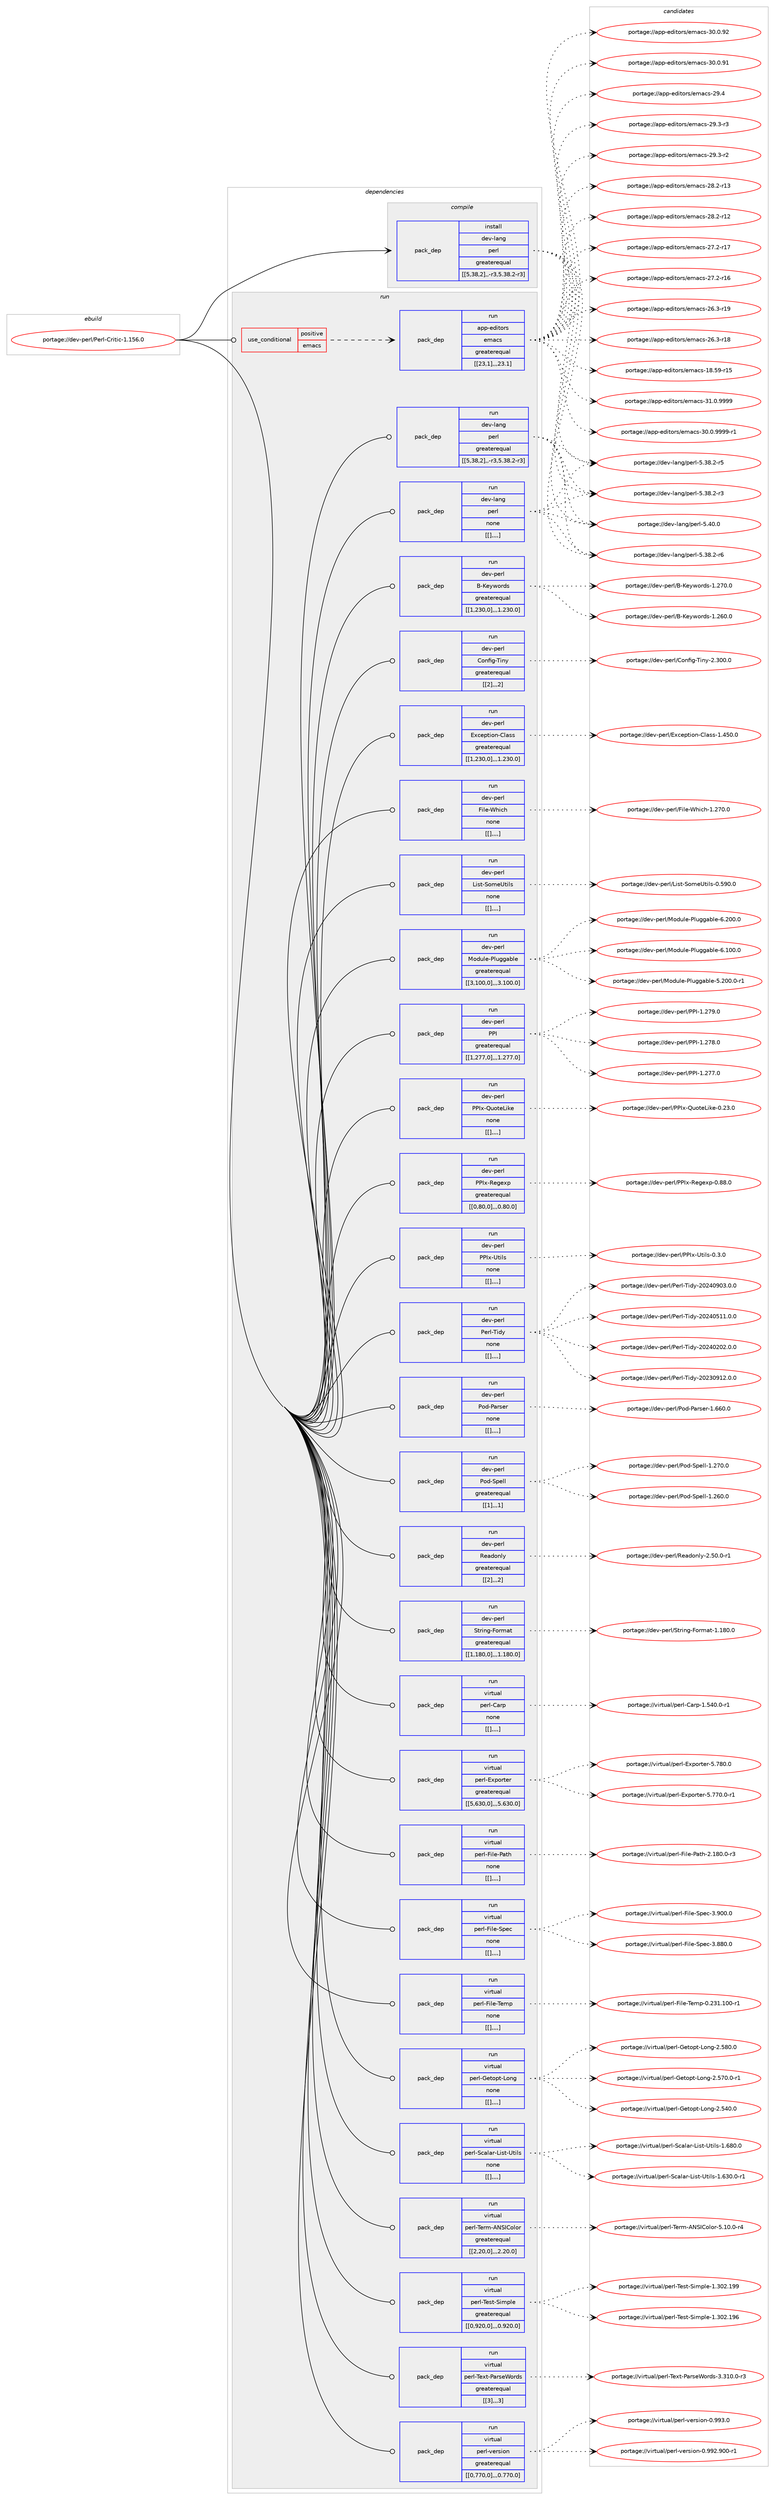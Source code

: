 digraph prolog {

# *************
# Graph options
# *************

newrank=true;
concentrate=true;
compound=true;
graph [rankdir=LR,fontname=Helvetica,fontsize=10,ranksep=1.5];#, ranksep=2.5, nodesep=0.2];
edge  [arrowhead=vee];
node  [fontname=Helvetica,fontsize=10];

# **********
# The ebuild
# **********

subgraph cluster_leftcol {
color=gray;
label=<<i>ebuild</i>>;
id [label="portage://dev-perl/Perl-Critic-1.156.0", color=red, width=4, href="../dev-perl/Perl-Critic-1.156.0.svg"];
}

# ****************
# The dependencies
# ****************

subgraph cluster_midcol {
color=gray;
label=<<i>dependencies</i>>;
subgraph cluster_compile {
fillcolor="#eeeeee";
style=filled;
label=<<i>compile</i>>;
subgraph pack106693 {
dependency139878 [label=<<TABLE BORDER="0" CELLBORDER="1" CELLSPACING="0" CELLPADDING="4" WIDTH="220"><TR><TD ROWSPAN="6" CELLPADDING="30">pack_dep</TD></TR><TR><TD WIDTH="110">install</TD></TR><TR><TD>dev-lang</TD></TR><TR><TD>perl</TD></TR><TR><TD>greaterequal</TD></TR><TR><TD>[[5,38,2],,-r3,5.38.2-r3]</TD></TR></TABLE>>, shape=none, color=blue];
}
id:e -> dependency139878:w [weight=20,style="solid",arrowhead="vee"];
}
subgraph cluster_compileandrun {
fillcolor="#eeeeee";
style=filled;
label=<<i>compile and run</i>>;
}
subgraph cluster_run {
fillcolor="#eeeeee";
style=filled;
label=<<i>run</i>>;
subgraph cond31904 {
dependency139905 [label=<<TABLE BORDER="0" CELLBORDER="1" CELLSPACING="0" CELLPADDING="4"><TR><TD ROWSPAN="3" CELLPADDING="10">use_conditional</TD></TR><TR><TD>positive</TD></TR><TR><TD>emacs</TD></TR></TABLE>>, shape=none, color=red];
subgraph pack106719 {
dependency139925 [label=<<TABLE BORDER="0" CELLBORDER="1" CELLSPACING="0" CELLPADDING="4" WIDTH="220"><TR><TD ROWSPAN="6" CELLPADDING="30">pack_dep</TD></TR><TR><TD WIDTH="110">run</TD></TR><TR><TD>app-editors</TD></TR><TR><TD>emacs</TD></TR><TR><TD>greaterequal</TD></TR><TR><TD>[[23,1],,,23.1]</TD></TR></TABLE>>, shape=none, color=blue];
}
dependency139905:e -> dependency139925:w [weight=20,style="dashed",arrowhead="vee"];
}
id:e -> dependency139905:w [weight=20,style="solid",arrowhead="odot"];
subgraph pack106760 {
dependency139969 [label=<<TABLE BORDER="0" CELLBORDER="1" CELLSPACING="0" CELLPADDING="4" WIDTH="220"><TR><TD ROWSPAN="6" CELLPADDING="30">pack_dep</TD></TR><TR><TD WIDTH="110">run</TD></TR><TR><TD>dev-lang</TD></TR><TR><TD>perl</TD></TR><TR><TD>greaterequal</TD></TR><TR><TD>[[5,38,2],,-r3,5.38.2-r3]</TD></TR></TABLE>>, shape=none, color=blue];
}
id:e -> dependency139969:w [weight=20,style="solid",arrowhead="odot"];
subgraph pack106833 {
dependency140120 [label=<<TABLE BORDER="0" CELLBORDER="1" CELLSPACING="0" CELLPADDING="4" WIDTH="220"><TR><TD ROWSPAN="6" CELLPADDING="30">pack_dep</TD></TR><TR><TD WIDTH="110">run</TD></TR><TR><TD>dev-lang</TD></TR><TR><TD>perl</TD></TR><TR><TD>none</TD></TR><TR><TD>[[],,,,]</TD></TR></TABLE>>, shape=none, color=blue];
}
id:e -> dependency140120:w [weight=20,style="solid",arrowhead="odot"];
subgraph pack106929 {
dependency140130 [label=<<TABLE BORDER="0" CELLBORDER="1" CELLSPACING="0" CELLPADDING="4" WIDTH="220"><TR><TD ROWSPAN="6" CELLPADDING="30">pack_dep</TD></TR><TR><TD WIDTH="110">run</TD></TR><TR><TD>dev-perl</TD></TR><TR><TD>B-Keywords</TD></TR><TR><TD>greaterequal</TD></TR><TR><TD>[[1,230,0],,,1.230.0]</TD></TR></TABLE>>, shape=none, color=blue];
}
id:e -> dependency140130:w [weight=20,style="solid",arrowhead="odot"];
subgraph pack106945 {
dependency140145 [label=<<TABLE BORDER="0" CELLBORDER="1" CELLSPACING="0" CELLPADDING="4" WIDTH="220"><TR><TD ROWSPAN="6" CELLPADDING="30">pack_dep</TD></TR><TR><TD WIDTH="110">run</TD></TR><TR><TD>dev-perl</TD></TR><TR><TD>Config-Tiny</TD></TR><TR><TD>greaterequal</TD></TR><TR><TD>[[2],,,2]</TD></TR></TABLE>>, shape=none, color=blue];
}
id:e -> dependency140145:w [weight=20,style="solid",arrowhead="odot"];
subgraph pack106986 {
dependency140205 [label=<<TABLE BORDER="0" CELLBORDER="1" CELLSPACING="0" CELLPADDING="4" WIDTH="220"><TR><TD ROWSPAN="6" CELLPADDING="30">pack_dep</TD></TR><TR><TD WIDTH="110">run</TD></TR><TR><TD>dev-perl</TD></TR><TR><TD>Exception-Class</TD></TR><TR><TD>greaterequal</TD></TR><TR><TD>[[1,230,0],,,1.230.0]</TD></TR></TABLE>>, shape=none, color=blue];
}
id:e -> dependency140205:w [weight=20,style="solid",arrowhead="odot"];
subgraph pack107005 {
dependency140207 [label=<<TABLE BORDER="0" CELLBORDER="1" CELLSPACING="0" CELLPADDING="4" WIDTH="220"><TR><TD ROWSPAN="6" CELLPADDING="30">pack_dep</TD></TR><TR><TD WIDTH="110">run</TD></TR><TR><TD>dev-perl</TD></TR><TR><TD>File-Which</TD></TR><TR><TD>none</TD></TR><TR><TD>[[],,,,]</TD></TR></TABLE>>, shape=none, color=blue];
}
id:e -> dependency140207:w [weight=20,style="solid",arrowhead="odot"];
subgraph pack107008 {
dependency140210 [label=<<TABLE BORDER="0" CELLBORDER="1" CELLSPACING="0" CELLPADDING="4" WIDTH="220"><TR><TD ROWSPAN="6" CELLPADDING="30">pack_dep</TD></TR><TR><TD WIDTH="110">run</TD></TR><TR><TD>dev-perl</TD></TR><TR><TD>List-SomeUtils</TD></TR><TR><TD>none</TD></TR><TR><TD>[[],,,,]</TD></TR></TABLE>>, shape=none, color=blue];
}
id:e -> dependency140210:w [weight=20,style="solid",arrowhead="odot"];
subgraph pack107021 {
dependency140227 [label=<<TABLE BORDER="0" CELLBORDER="1" CELLSPACING="0" CELLPADDING="4" WIDTH="220"><TR><TD ROWSPAN="6" CELLPADDING="30">pack_dep</TD></TR><TR><TD WIDTH="110">run</TD></TR><TR><TD>dev-perl</TD></TR><TR><TD>Module-Pluggable</TD></TR><TR><TD>greaterequal</TD></TR><TR><TD>[[3,100,0],,,3.100.0]</TD></TR></TABLE>>, shape=none, color=blue];
}
id:e -> dependency140227:w [weight=20,style="solid",arrowhead="odot"];
subgraph pack107023 {
dependency140274 [label=<<TABLE BORDER="0" CELLBORDER="1" CELLSPACING="0" CELLPADDING="4" WIDTH="220"><TR><TD ROWSPAN="6" CELLPADDING="30">pack_dep</TD></TR><TR><TD WIDTH="110">run</TD></TR><TR><TD>dev-perl</TD></TR><TR><TD>PPI</TD></TR><TR><TD>greaterequal</TD></TR><TR><TD>[[1,277,0],,,1.277.0]</TD></TR></TABLE>>, shape=none, color=blue];
}
id:e -> dependency140274:w [weight=20,style="solid",arrowhead="odot"];
subgraph pack107076 {
dependency140278 [label=<<TABLE BORDER="0" CELLBORDER="1" CELLSPACING="0" CELLPADDING="4" WIDTH="220"><TR><TD ROWSPAN="6" CELLPADDING="30">pack_dep</TD></TR><TR><TD WIDTH="110">run</TD></TR><TR><TD>dev-perl</TD></TR><TR><TD>PPIx-QuoteLike</TD></TR><TR><TD>none</TD></TR><TR><TD>[[],,,,]</TD></TR></TABLE>>, shape=none, color=blue];
}
id:e -> dependency140278:w [weight=20,style="solid",arrowhead="odot"];
subgraph pack107125 {
dependency140364 [label=<<TABLE BORDER="0" CELLBORDER="1" CELLSPACING="0" CELLPADDING="4" WIDTH="220"><TR><TD ROWSPAN="6" CELLPADDING="30">pack_dep</TD></TR><TR><TD WIDTH="110">run</TD></TR><TR><TD>dev-perl</TD></TR><TR><TD>PPIx-Regexp</TD></TR><TR><TD>greaterequal</TD></TR><TR><TD>[[0,80,0],,,0.80.0]</TD></TR></TABLE>>, shape=none, color=blue];
}
id:e -> dependency140364:w [weight=20,style="solid",arrowhead="odot"];
subgraph pack107161 {
dependency140383 [label=<<TABLE BORDER="0" CELLBORDER="1" CELLSPACING="0" CELLPADDING="4" WIDTH="220"><TR><TD ROWSPAN="6" CELLPADDING="30">pack_dep</TD></TR><TR><TD WIDTH="110">run</TD></TR><TR><TD>dev-perl</TD></TR><TR><TD>PPIx-Utils</TD></TR><TR><TD>none</TD></TR><TR><TD>[[],,,,]</TD></TR></TABLE>>, shape=none, color=blue];
}
id:e -> dependency140383:w [weight=20,style="solid",arrowhead="odot"];
subgraph pack107180 {
dependency140443 [label=<<TABLE BORDER="0" CELLBORDER="1" CELLSPACING="0" CELLPADDING="4" WIDTH="220"><TR><TD ROWSPAN="6" CELLPADDING="30">pack_dep</TD></TR><TR><TD WIDTH="110">run</TD></TR><TR><TD>dev-perl</TD></TR><TR><TD>Perl-Tidy</TD></TR><TR><TD>none</TD></TR><TR><TD>[[],,,,]</TD></TR></TABLE>>, shape=none, color=blue];
}
id:e -> dependency140443:w [weight=20,style="solid",arrowhead="odot"];
subgraph pack107237 {
dependency140467 [label=<<TABLE BORDER="0" CELLBORDER="1" CELLSPACING="0" CELLPADDING="4" WIDTH="220"><TR><TD ROWSPAN="6" CELLPADDING="30">pack_dep</TD></TR><TR><TD WIDTH="110">run</TD></TR><TR><TD>dev-perl</TD></TR><TR><TD>Pod-Parser</TD></TR><TR><TD>none</TD></TR><TR><TD>[[],,,,]</TD></TR></TABLE>>, shape=none, color=blue];
}
id:e -> dependency140467:w [weight=20,style="solid",arrowhead="odot"];
subgraph pack107256 {
dependency140473 [label=<<TABLE BORDER="0" CELLBORDER="1" CELLSPACING="0" CELLPADDING="4" WIDTH="220"><TR><TD ROWSPAN="6" CELLPADDING="30">pack_dep</TD></TR><TR><TD WIDTH="110">run</TD></TR><TR><TD>dev-perl</TD></TR><TR><TD>Pod-Spell</TD></TR><TR><TD>greaterequal</TD></TR><TR><TD>[[1],,,1]</TD></TR></TABLE>>, shape=none, color=blue];
}
id:e -> dependency140473:w [weight=20,style="solid",arrowhead="odot"];
subgraph pack107286 {
dependency140531 [label=<<TABLE BORDER="0" CELLBORDER="1" CELLSPACING="0" CELLPADDING="4" WIDTH="220"><TR><TD ROWSPAN="6" CELLPADDING="30">pack_dep</TD></TR><TR><TD WIDTH="110">run</TD></TR><TR><TD>dev-perl</TD></TR><TR><TD>Readonly</TD></TR><TR><TD>greaterequal</TD></TR><TR><TD>[[2],,,2]</TD></TR></TABLE>>, shape=none, color=blue];
}
id:e -> dependency140531:w [weight=20,style="solid",arrowhead="odot"];
subgraph pack107318 {
dependency140547 [label=<<TABLE BORDER="0" CELLBORDER="1" CELLSPACING="0" CELLPADDING="4" WIDTH="220"><TR><TD ROWSPAN="6" CELLPADDING="30">pack_dep</TD></TR><TR><TD WIDTH="110">run</TD></TR><TR><TD>dev-perl</TD></TR><TR><TD>String-Format</TD></TR><TR><TD>greaterequal</TD></TR><TR><TD>[[1,180,0],,,1.180.0]</TD></TR></TABLE>>, shape=none, color=blue];
}
id:e -> dependency140547:w [weight=20,style="solid",arrowhead="odot"];
subgraph pack107421 {
dependency140644 [label=<<TABLE BORDER="0" CELLBORDER="1" CELLSPACING="0" CELLPADDING="4" WIDTH="220"><TR><TD ROWSPAN="6" CELLPADDING="30">pack_dep</TD></TR><TR><TD WIDTH="110">run</TD></TR><TR><TD>virtual</TD></TR><TR><TD>perl-Carp</TD></TR><TR><TD>none</TD></TR><TR><TD>[[],,,,]</TD></TR></TABLE>>, shape=none, color=blue];
}
id:e -> dependency140644:w [weight=20,style="solid",arrowhead="odot"];
subgraph pack107457 {
dependency140678 [label=<<TABLE BORDER="0" CELLBORDER="1" CELLSPACING="0" CELLPADDING="4" WIDTH="220"><TR><TD ROWSPAN="6" CELLPADDING="30">pack_dep</TD></TR><TR><TD WIDTH="110">run</TD></TR><TR><TD>virtual</TD></TR><TR><TD>perl-Exporter</TD></TR><TR><TD>greaterequal</TD></TR><TR><TD>[[5,630,0],,,5.630.0]</TD></TR></TABLE>>, shape=none, color=blue];
}
id:e -> dependency140678:w [weight=20,style="solid",arrowhead="odot"];
subgraph pack107500 {
dependency140797 [label=<<TABLE BORDER="0" CELLBORDER="1" CELLSPACING="0" CELLPADDING="4" WIDTH="220"><TR><TD ROWSPAN="6" CELLPADDING="30">pack_dep</TD></TR><TR><TD WIDTH="110">run</TD></TR><TR><TD>virtual</TD></TR><TR><TD>perl-File-Path</TD></TR><TR><TD>none</TD></TR><TR><TD>[[],,,,]</TD></TR></TABLE>>, shape=none, color=blue];
}
id:e -> dependency140797:w [weight=20,style="solid",arrowhead="odot"];
subgraph pack107632 {
dependency140871 [label=<<TABLE BORDER="0" CELLBORDER="1" CELLSPACING="0" CELLPADDING="4" WIDTH="220"><TR><TD ROWSPAN="6" CELLPADDING="30">pack_dep</TD></TR><TR><TD WIDTH="110">run</TD></TR><TR><TD>virtual</TD></TR><TR><TD>perl-File-Spec</TD></TR><TR><TD>none</TD></TR><TR><TD>[[],,,,]</TD></TR></TABLE>>, shape=none, color=blue];
}
id:e -> dependency140871:w [weight=20,style="solid",arrowhead="odot"];
subgraph pack107743 {
dependency141002 [label=<<TABLE BORDER="0" CELLBORDER="1" CELLSPACING="0" CELLPADDING="4" WIDTH="220"><TR><TD ROWSPAN="6" CELLPADDING="30">pack_dep</TD></TR><TR><TD WIDTH="110">run</TD></TR><TR><TD>virtual</TD></TR><TR><TD>perl-File-Temp</TD></TR><TR><TD>none</TD></TR><TR><TD>[[],,,,]</TD></TR></TABLE>>, shape=none, color=blue];
}
id:e -> dependency141002:w [weight=20,style="solid",arrowhead="odot"];
subgraph pack107779 {
dependency141038 [label=<<TABLE BORDER="0" CELLBORDER="1" CELLSPACING="0" CELLPADDING="4" WIDTH="220"><TR><TD ROWSPAN="6" CELLPADDING="30">pack_dep</TD></TR><TR><TD WIDTH="110">run</TD></TR><TR><TD>virtual</TD></TR><TR><TD>perl-Getopt-Long</TD></TR><TR><TD>none</TD></TR><TR><TD>[[],,,,]</TD></TR></TABLE>>, shape=none, color=blue];
}
id:e -> dependency141038:w [weight=20,style="solid",arrowhead="odot"];
subgraph pack107866 {
dependency141096 [label=<<TABLE BORDER="0" CELLBORDER="1" CELLSPACING="0" CELLPADDING="4" WIDTH="220"><TR><TD ROWSPAN="6" CELLPADDING="30">pack_dep</TD></TR><TR><TD WIDTH="110">run</TD></TR><TR><TD>virtual</TD></TR><TR><TD>perl-Scalar-List-Utils</TD></TR><TR><TD>none</TD></TR><TR><TD>[[],,,,]</TD></TR></TABLE>>, shape=none, color=blue];
}
id:e -> dependency141096:w [weight=20,style="solid",arrowhead="odot"];
subgraph pack107874 {
dependency141103 [label=<<TABLE BORDER="0" CELLBORDER="1" CELLSPACING="0" CELLPADDING="4" WIDTH="220"><TR><TD ROWSPAN="6" CELLPADDING="30">pack_dep</TD></TR><TR><TD WIDTH="110">run</TD></TR><TR><TD>virtual</TD></TR><TR><TD>perl-Term-ANSIColor</TD></TR><TR><TD>greaterequal</TD></TR><TR><TD>[[2,20,0],,,2.20.0]</TD></TR></TABLE>>, shape=none, color=blue];
}
id:e -> dependency141103:w [weight=20,style="solid",arrowhead="odot"];
subgraph pack107876 {
dependency141107 [label=<<TABLE BORDER="0" CELLBORDER="1" CELLSPACING="0" CELLPADDING="4" WIDTH="220"><TR><TD ROWSPAN="6" CELLPADDING="30">pack_dep</TD></TR><TR><TD WIDTH="110">run</TD></TR><TR><TD>virtual</TD></TR><TR><TD>perl-Test-Simple</TD></TR><TR><TD>greaterequal</TD></TR><TR><TD>[[0,920,0],,,0.920.0]</TD></TR></TABLE>>, shape=none, color=blue];
}
id:e -> dependency141107:w [weight=20,style="solid",arrowhead="odot"];
subgraph pack107879 {
dependency141128 [label=<<TABLE BORDER="0" CELLBORDER="1" CELLSPACING="0" CELLPADDING="4" WIDTH="220"><TR><TD ROWSPAN="6" CELLPADDING="30">pack_dep</TD></TR><TR><TD WIDTH="110">run</TD></TR><TR><TD>virtual</TD></TR><TR><TD>perl-Text-ParseWords</TD></TR><TR><TD>greaterequal</TD></TR><TR><TD>[[3],,,3]</TD></TR></TABLE>>, shape=none, color=blue];
}
id:e -> dependency141128:w [weight=20,style="solid",arrowhead="odot"];
subgraph pack107910 {
dependency141154 [label=<<TABLE BORDER="0" CELLBORDER="1" CELLSPACING="0" CELLPADDING="4" WIDTH="220"><TR><TD ROWSPAN="6" CELLPADDING="30">pack_dep</TD></TR><TR><TD WIDTH="110">run</TD></TR><TR><TD>virtual</TD></TR><TR><TD>perl-version</TD></TR><TR><TD>greaterequal</TD></TR><TR><TD>[[0,770,0],,,0.770.0]</TD></TR></TABLE>>, shape=none, color=blue];
}
id:e -> dependency141154:w [weight=20,style="solid",arrowhead="odot"];
}
}

# **************
# The candidates
# **************

subgraph cluster_choices {
rank=same;
color=gray;
label=<<i>candidates</i>>;

subgraph choice107437 {
color=black;
nodesep=1;
choice10010111845108971101034711210111410845534652484648 [label="portage://dev-lang/perl-5.40.0", color=red, width=4,href="../dev-lang/perl-5.40.0.svg"];
choice100101118451089711010347112101114108455346515646504511454 [label="portage://dev-lang/perl-5.38.2-r6", color=red, width=4,href="../dev-lang/perl-5.38.2-r6.svg"];
choice100101118451089711010347112101114108455346515646504511453 [label="portage://dev-lang/perl-5.38.2-r5", color=red, width=4,href="../dev-lang/perl-5.38.2-r5.svg"];
choice100101118451089711010347112101114108455346515646504511451 [label="portage://dev-lang/perl-5.38.2-r3", color=red, width=4,href="../dev-lang/perl-5.38.2-r3.svg"];
dependency139878:e -> choice10010111845108971101034711210111410845534652484648:w [style=dotted,weight="100"];
dependency139878:e -> choice100101118451089711010347112101114108455346515646504511454:w [style=dotted,weight="100"];
dependency139878:e -> choice100101118451089711010347112101114108455346515646504511453:w [style=dotted,weight="100"];
dependency139878:e -> choice100101118451089711010347112101114108455346515646504511451:w [style=dotted,weight="100"];
}
subgraph choice107441 {
color=black;
nodesep=1;
choice971121124510110010511611111411547101109979911545514946484657575757 [label="portage://app-editors/emacs-31.0.9999", color=red, width=4,href="../app-editors/emacs-31.0.9999.svg"];
choice9711211245101100105116111114115471011099799115455148464846575757574511449 [label="portage://app-editors/emacs-30.0.9999-r1", color=red, width=4,href="../app-editors/emacs-30.0.9999-r1.svg"];
choice97112112451011001051161111141154710110997991154551484648465750 [label="portage://app-editors/emacs-30.0.92", color=red, width=4,href="../app-editors/emacs-30.0.92.svg"];
choice97112112451011001051161111141154710110997991154551484648465749 [label="portage://app-editors/emacs-30.0.91", color=red, width=4,href="../app-editors/emacs-30.0.91.svg"];
choice97112112451011001051161111141154710110997991154550574652 [label="portage://app-editors/emacs-29.4", color=red, width=4,href="../app-editors/emacs-29.4.svg"];
choice971121124510110010511611111411547101109979911545505746514511451 [label="portage://app-editors/emacs-29.3-r3", color=red, width=4,href="../app-editors/emacs-29.3-r3.svg"];
choice971121124510110010511611111411547101109979911545505746514511450 [label="portage://app-editors/emacs-29.3-r2", color=red, width=4,href="../app-editors/emacs-29.3-r2.svg"];
choice97112112451011001051161111141154710110997991154550564650451144951 [label="portage://app-editors/emacs-28.2-r13", color=red, width=4,href="../app-editors/emacs-28.2-r13.svg"];
choice97112112451011001051161111141154710110997991154550564650451144950 [label="portage://app-editors/emacs-28.2-r12", color=red, width=4,href="../app-editors/emacs-28.2-r12.svg"];
choice97112112451011001051161111141154710110997991154550554650451144955 [label="portage://app-editors/emacs-27.2-r17", color=red, width=4,href="../app-editors/emacs-27.2-r17.svg"];
choice97112112451011001051161111141154710110997991154550554650451144954 [label="portage://app-editors/emacs-27.2-r16", color=red, width=4,href="../app-editors/emacs-27.2-r16.svg"];
choice97112112451011001051161111141154710110997991154550544651451144957 [label="portage://app-editors/emacs-26.3-r19", color=red, width=4,href="../app-editors/emacs-26.3-r19.svg"];
choice97112112451011001051161111141154710110997991154550544651451144956 [label="portage://app-editors/emacs-26.3-r18", color=red, width=4,href="../app-editors/emacs-26.3-r18.svg"];
choice9711211245101100105116111114115471011099799115454956465357451144953 [label="portage://app-editors/emacs-18.59-r15", color=red, width=4,href="../app-editors/emacs-18.59-r15.svg"];
dependency139925:e -> choice971121124510110010511611111411547101109979911545514946484657575757:w [style=dotted,weight="100"];
dependency139925:e -> choice9711211245101100105116111114115471011099799115455148464846575757574511449:w [style=dotted,weight="100"];
dependency139925:e -> choice97112112451011001051161111141154710110997991154551484648465750:w [style=dotted,weight="100"];
dependency139925:e -> choice97112112451011001051161111141154710110997991154551484648465749:w [style=dotted,weight="100"];
dependency139925:e -> choice97112112451011001051161111141154710110997991154550574652:w [style=dotted,weight="100"];
dependency139925:e -> choice971121124510110010511611111411547101109979911545505746514511451:w [style=dotted,weight="100"];
dependency139925:e -> choice971121124510110010511611111411547101109979911545505746514511450:w [style=dotted,weight="100"];
dependency139925:e -> choice97112112451011001051161111141154710110997991154550564650451144951:w [style=dotted,weight="100"];
dependency139925:e -> choice97112112451011001051161111141154710110997991154550564650451144950:w [style=dotted,weight="100"];
dependency139925:e -> choice97112112451011001051161111141154710110997991154550554650451144955:w [style=dotted,weight="100"];
dependency139925:e -> choice97112112451011001051161111141154710110997991154550554650451144954:w [style=dotted,weight="100"];
dependency139925:e -> choice97112112451011001051161111141154710110997991154550544651451144957:w [style=dotted,weight="100"];
dependency139925:e -> choice97112112451011001051161111141154710110997991154550544651451144956:w [style=dotted,weight="100"];
dependency139925:e -> choice9711211245101100105116111114115471011099799115454956465357451144953:w [style=dotted,weight="100"];
}
subgraph choice107456 {
color=black;
nodesep=1;
choice10010111845108971101034711210111410845534652484648 [label="portage://dev-lang/perl-5.40.0", color=red, width=4,href="../dev-lang/perl-5.40.0.svg"];
choice100101118451089711010347112101114108455346515646504511454 [label="portage://dev-lang/perl-5.38.2-r6", color=red, width=4,href="../dev-lang/perl-5.38.2-r6.svg"];
choice100101118451089711010347112101114108455346515646504511453 [label="portage://dev-lang/perl-5.38.2-r5", color=red, width=4,href="../dev-lang/perl-5.38.2-r5.svg"];
choice100101118451089711010347112101114108455346515646504511451 [label="portage://dev-lang/perl-5.38.2-r3", color=red, width=4,href="../dev-lang/perl-5.38.2-r3.svg"];
dependency139969:e -> choice10010111845108971101034711210111410845534652484648:w [style=dotted,weight="100"];
dependency139969:e -> choice100101118451089711010347112101114108455346515646504511454:w [style=dotted,weight="100"];
dependency139969:e -> choice100101118451089711010347112101114108455346515646504511453:w [style=dotted,weight="100"];
dependency139969:e -> choice100101118451089711010347112101114108455346515646504511451:w [style=dotted,weight="100"];
}
subgraph choice107504 {
color=black;
nodesep=1;
choice10010111845108971101034711210111410845534652484648 [label="portage://dev-lang/perl-5.40.0", color=red, width=4,href="../dev-lang/perl-5.40.0.svg"];
choice100101118451089711010347112101114108455346515646504511454 [label="portage://dev-lang/perl-5.38.2-r6", color=red, width=4,href="../dev-lang/perl-5.38.2-r6.svg"];
choice100101118451089711010347112101114108455346515646504511453 [label="portage://dev-lang/perl-5.38.2-r5", color=red, width=4,href="../dev-lang/perl-5.38.2-r5.svg"];
choice100101118451089711010347112101114108455346515646504511451 [label="portage://dev-lang/perl-5.38.2-r3", color=red, width=4,href="../dev-lang/perl-5.38.2-r3.svg"];
dependency140120:e -> choice10010111845108971101034711210111410845534652484648:w [style=dotted,weight="100"];
dependency140120:e -> choice100101118451089711010347112101114108455346515646504511454:w [style=dotted,weight="100"];
dependency140120:e -> choice100101118451089711010347112101114108455346515646504511453:w [style=dotted,weight="100"];
dependency140120:e -> choice100101118451089711010347112101114108455346515646504511451:w [style=dotted,weight="100"];
}
subgraph choice107581 {
color=black;
nodesep=1;
choice10010111845112101114108476645751011211191111141001154549465055484648 [label="portage://dev-perl/B-Keywords-1.270.0", color=red, width=4,href="../dev-perl/B-Keywords-1.270.0.svg"];
choice10010111845112101114108476645751011211191111141001154549465054484648 [label="portage://dev-perl/B-Keywords-1.260.0", color=red, width=4,href="../dev-perl/B-Keywords-1.260.0.svg"];
dependency140130:e -> choice10010111845112101114108476645751011211191111141001154549465055484648:w [style=dotted,weight="100"];
dependency140130:e -> choice10010111845112101114108476645751011211191111141001154549465054484648:w [style=dotted,weight="100"];
}
subgraph choice107585 {
color=black;
nodesep=1;
choice10010111845112101114108476711111010210510345841051101214550465148484648 [label="portage://dev-perl/Config-Tiny-2.300.0", color=red, width=4,href="../dev-perl/Config-Tiny-2.300.0.svg"];
dependency140145:e -> choice10010111845112101114108476711111010210510345841051101214550465148484648:w [style=dotted,weight="100"];
}
subgraph choice107586 {
color=black;
nodesep=1;
choice100101118451121011141084769120991011121161051111104567108971151154549465253484648 [label="portage://dev-perl/Exception-Class-1.450.0", color=red, width=4,href="../dev-perl/Exception-Class-1.450.0.svg"];
dependency140205:e -> choice100101118451121011141084769120991011121161051111104567108971151154549465253484648:w [style=dotted,weight="100"];
}
subgraph choice107588 {
color=black;
nodesep=1;
choice1001011184511210111410847701051081014587104105991044549465055484648 [label="portage://dev-perl/File-Which-1.270.0", color=red, width=4,href="../dev-perl/File-Which-1.270.0.svg"];
dependency140207:e -> choice1001011184511210111410847701051081014587104105991044549465055484648:w [style=dotted,weight="100"];
}
subgraph choice107608 {
color=black;
nodesep=1;
choice1001011184511210111410847761051151164583111109101851161051081154548465357484648 [label="portage://dev-perl/List-SomeUtils-0.590.0", color=red, width=4,href="../dev-perl/List-SomeUtils-0.590.0.svg"];
dependency140210:e -> choice1001011184511210111410847761051151164583111109101851161051081154548465357484648:w [style=dotted,weight="100"];
}
subgraph choice107612 {
color=black;
nodesep=1;
choice100101118451121011141084777111100117108101458010811710310397981081014554465048484648 [label="portage://dev-perl/Module-Pluggable-6.200.0", color=red, width=4,href="../dev-perl/Module-Pluggable-6.200.0.svg"];
choice100101118451121011141084777111100117108101458010811710310397981081014554464948484648 [label="portage://dev-perl/Module-Pluggable-6.100.0", color=red, width=4,href="../dev-perl/Module-Pluggable-6.100.0.svg"];
choice1001011184511210111410847771111001171081014580108117103103979810810145534650484846484511449 [label="portage://dev-perl/Module-Pluggable-5.200.0-r1", color=red, width=4,href="../dev-perl/Module-Pluggable-5.200.0-r1.svg"];
dependency140227:e -> choice100101118451121011141084777111100117108101458010811710310397981081014554465048484648:w [style=dotted,weight="100"];
dependency140227:e -> choice100101118451121011141084777111100117108101458010811710310397981081014554464948484648:w [style=dotted,weight="100"];
dependency140227:e -> choice1001011184511210111410847771111001171081014580108117103103979810810145534650484846484511449:w [style=dotted,weight="100"];
}
subgraph choice107639 {
color=black;
nodesep=1;
choice10010111845112101114108478080734549465055574648 [label="portage://dev-perl/PPI-1.279.0", color=red, width=4,href="../dev-perl/PPI-1.279.0.svg"];
choice10010111845112101114108478080734549465055564648 [label="portage://dev-perl/PPI-1.278.0", color=red, width=4,href="../dev-perl/PPI-1.278.0.svg"];
choice10010111845112101114108478080734549465055554648 [label="portage://dev-perl/PPI-1.277.0", color=red, width=4,href="../dev-perl/PPI-1.277.0.svg"];
dependency140274:e -> choice10010111845112101114108478080734549465055574648:w [style=dotted,weight="100"];
dependency140274:e -> choice10010111845112101114108478080734549465055564648:w [style=dotted,weight="100"];
dependency140274:e -> choice10010111845112101114108478080734549465055554648:w [style=dotted,weight="100"];
}
subgraph choice107644 {
color=black;
nodesep=1;
choice100101118451121011141084780807312045811171111161017610510710145484650514648 [label="portage://dev-perl/PPIx-QuoteLike-0.23.0", color=red, width=4,href="../dev-perl/PPIx-QuoteLike-0.23.0.svg"];
dependency140278:e -> choice100101118451121011141084780807312045811171111161017610510710145484650514648:w [style=dotted,weight="100"];
}
subgraph choice107647 {
color=black;
nodesep=1;
choice1001011184511210111410847808073120458210110310112011245484656564648 [label="portage://dev-perl/PPIx-Regexp-0.88.0", color=red, width=4,href="../dev-perl/PPIx-Regexp-0.88.0.svg"];
dependency140364:e -> choice1001011184511210111410847808073120458210110310112011245484656564648:w [style=dotted,weight="100"];
}
subgraph choice107650 {
color=black;
nodesep=1;
choice10010111845112101114108478080731204585116105108115454846514648 [label="portage://dev-perl/PPIx-Utils-0.3.0", color=red, width=4,href="../dev-perl/PPIx-Utils-0.3.0.svg"];
dependency140383:e -> choice10010111845112101114108478080731204585116105108115454846514648:w [style=dotted,weight="100"];
}
subgraph choice107680 {
color=black;
nodesep=1;
choice100101118451121011141084780101114108458410510012145504850524857485146484648 [label="portage://dev-perl/Perl-Tidy-20240903.0.0", color=red, width=4,href="../dev-perl/Perl-Tidy-20240903.0.0.svg"];
choice100101118451121011141084780101114108458410510012145504850524853494946484648 [label="portage://dev-perl/Perl-Tidy-20240511.0.0", color=red, width=4,href="../dev-perl/Perl-Tidy-20240511.0.0.svg"];
choice100101118451121011141084780101114108458410510012145504850524850485046484648 [label="portage://dev-perl/Perl-Tidy-20240202.0.0", color=red, width=4,href="../dev-perl/Perl-Tidy-20240202.0.0.svg"];
choice100101118451121011141084780101114108458410510012145504850514857495046484648 [label="portage://dev-perl/Perl-Tidy-20230912.0.0", color=red, width=4,href="../dev-perl/Perl-Tidy-20230912.0.0.svg"];
dependency140443:e -> choice100101118451121011141084780101114108458410510012145504850524857485146484648:w [style=dotted,weight="100"];
dependency140443:e -> choice100101118451121011141084780101114108458410510012145504850524853494946484648:w [style=dotted,weight="100"];
dependency140443:e -> choice100101118451121011141084780101114108458410510012145504850524850485046484648:w [style=dotted,weight="100"];
dependency140443:e -> choice100101118451121011141084780101114108458410510012145504850514857495046484648:w [style=dotted,weight="100"];
}
subgraph choice107707 {
color=black;
nodesep=1;
choice1001011184511210111410847801111004580971141151011144549465454484648 [label="portage://dev-perl/Pod-Parser-1.660.0", color=red, width=4,href="../dev-perl/Pod-Parser-1.660.0.svg"];
dependency140467:e -> choice1001011184511210111410847801111004580971141151011144549465454484648:w [style=dotted,weight="100"];
}
subgraph choice107768 {
color=black;
nodesep=1;
choice10010111845112101114108478011110045831121011081084549465055484648 [label="portage://dev-perl/Pod-Spell-1.270.0", color=red, width=4,href="../dev-perl/Pod-Spell-1.270.0.svg"];
choice10010111845112101114108478011110045831121011081084549465054484648 [label="portage://dev-perl/Pod-Spell-1.260.0", color=red, width=4,href="../dev-perl/Pod-Spell-1.260.0.svg"];
dependency140473:e -> choice10010111845112101114108478011110045831121011081084549465055484648:w [style=dotted,weight="100"];
dependency140473:e -> choice10010111845112101114108478011110045831121011081084549465054484648:w [style=dotted,weight="100"];
}
subgraph choice107770 {
color=black;
nodesep=1;
choice10010111845112101114108478210197100111110108121455046534846484511449 [label="portage://dev-perl/Readonly-2.50.0-r1", color=red, width=4,href="../dev-perl/Readonly-2.50.0-r1.svg"];
dependency140531:e -> choice10010111845112101114108478210197100111110108121455046534846484511449:w [style=dotted,weight="100"];
}
subgraph choice107772 {
color=black;
nodesep=1;
choice1001011184511210111410847831161141051101034570111114109971164549464956484648 [label="portage://dev-perl/String-Format-1.180.0", color=red, width=4,href="../dev-perl/String-Format-1.180.0.svg"];
dependency140547:e -> choice1001011184511210111410847831161141051101034570111114109971164549464956484648:w [style=dotted,weight="100"];
}
subgraph choice107774 {
color=black;
nodesep=1;
choice118105114116117971084711210111410845679711411245494653524846484511449 [label="portage://virtual/perl-Carp-1.540.0-r1", color=red, width=4,href="../virtual/perl-Carp-1.540.0-r1.svg"];
dependency140644:e -> choice118105114116117971084711210111410845679711411245494653524846484511449:w [style=dotted,weight="100"];
}
subgraph choice107821 {
color=black;
nodesep=1;
choice118105114116117971084711210111410845691201121111141161011144553465556484648 [label="portage://virtual/perl-Exporter-5.780.0", color=red, width=4,href="../virtual/perl-Exporter-5.780.0.svg"];
choice1181051141161179710847112101114108456912011211111411610111445534655554846484511449 [label="portage://virtual/perl-Exporter-5.770.0-r1", color=red, width=4,href="../virtual/perl-Exporter-5.770.0-r1.svg"];
dependency140678:e -> choice118105114116117971084711210111410845691201121111141161011144553465556484648:w [style=dotted,weight="100"];
dependency140678:e -> choice1181051141161179710847112101114108456912011211111411610111445534655554846484511449:w [style=dotted,weight="100"];
}
subgraph choice107846 {
color=black;
nodesep=1;
choice1181051141161179710847112101114108457010510810145809711610445504649564846484511451 [label="portage://virtual/perl-File-Path-2.180.0-r3", color=red, width=4,href="../virtual/perl-File-Path-2.180.0-r3.svg"];
dependency140797:e -> choice1181051141161179710847112101114108457010510810145809711610445504649564846484511451:w [style=dotted,weight="100"];
}
subgraph choice107849 {
color=black;
nodesep=1;
choice118105114116117971084711210111410845701051081014583112101994551465748484648 [label="portage://virtual/perl-File-Spec-3.900.0", color=red, width=4,href="../virtual/perl-File-Spec-3.900.0.svg"];
choice118105114116117971084711210111410845701051081014583112101994551465656484648 [label="portage://virtual/perl-File-Spec-3.880.0", color=red, width=4,href="../virtual/perl-File-Spec-3.880.0.svg"];
dependency140871:e -> choice118105114116117971084711210111410845701051081014583112101994551465748484648:w [style=dotted,weight="100"];
dependency140871:e -> choice118105114116117971084711210111410845701051081014583112101994551465656484648:w [style=dotted,weight="100"];
}
subgraph choice107852 {
color=black;
nodesep=1;
choice118105114116117971084711210111410845701051081014584101109112454846505149464948484511449 [label="portage://virtual/perl-File-Temp-0.231.100-r1", color=red, width=4,href="../virtual/perl-File-Temp-0.231.100-r1.svg"];
dependency141002:e -> choice118105114116117971084711210111410845701051081014584101109112454846505149464948484511449:w [style=dotted,weight="100"];
}
subgraph choice107854 {
color=black;
nodesep=1;
choice1181051141161179710847112101114108457110111611111211645761111101034550465356484648 [label="portage://virtual/perl-Getopt-Long-2.580.0", color=red, width=4,href="../virtual/perl-Getopt-Long-2.580.0.svg"];
choice11810511411611797108471121011141084571101116111112116457611111010345504653554846484511449 [label="portage://virtual/perl-Getopt-Long-2.570.0-r1", color=red, width=4,href="../virtual/perl-Getopt-Long-2.570.0-r1.svg"];
choice1181051141161179710847112101114108457110111611111211645761111101034550465352484648 [label="portage://virtual/perl-Getopt-Long-2.540.0", color=red, width=4,href="../virtual/perl-Getopt-Long-2.540.0.svg"];
dependency141038:e -> choice1181051141161179710847112101114108457110111611111211645761111101034550465356484648:w [style=dotted,weight="100"];
dependency141038:e -> choice11810511411611797108471121011141084571101116111112116457611111010345504653554846484511449:w [style=dotted,weight="100"];
dependency141038:e -> choice1181051141161179710847112101114108457110111611111211645761111101034550465352484648:w [style=dotted,weight="100"];
}
subgraph choice107855 {
color=black;
nodesep=1;
choice11810511411611797108471121011141084583999710897114457610511511645851161051081154549465456484648 [label="portage://virtual/perl-Scalar-List-Utils-1.680.0", color=red, width=4,href="../virtual/perl-Scalar-List-Utils-1.680.0.svg"];
choice118105114116117971084711210111410845839997108971144576105115116458511610510811545494654514846484511449 [label="portage://virtual/perl-Scalar-List-Utils-1.630.0-r1", color=red, width=4,href="../virtual/perl-Scalar-List-Utils-1.630.0-r1.svg"];
dependency141096:e -> choice11810511411611797108471121011141084583999710897114457610511511645851161051081154549465456484648:w [style=dotted,weight="100"];
dependency141096:e -> choice118105114116117971084711210111410845839997108971144576105115116458511610510811545494654514846484511449:w [style=dotted,weight="100"];
}
subgraph choice107858 {
color=black;
nodesep=1;
choice11810511411611797108471121011141084584101114109456578837367111108111114455346494846484511452 [label="portage://virtual/perl-Term-ANSIColor-5.10.0-r4", color=red, width=4,href="../virtual/perl-Term-ANSIColor-5.10.0-r4.svg"];
dependency141103:e -> choice11810511411611797108471121011141084584101114109456578837367111108111114455346494846484511452:w [style=dotted,weight="100"];
}
subgraph choice107860 {
color=black;
nodesep=1;
choice11810511411611797108471121011141084584101115116458310510911210810145494651485046495757 [label="portage://virtual/perl-Test-Simple-1.302.199", color=red, width=4,href="../virtual/perl-Test-Simple-1.302.199.svg"];
choice11810511411611797108471121011141084584101115116458310510911210810145494651485046495754 [label="portage://virtual/perl-Test-Simple-1.302.196", color=red, width=4,href="../virtual/perl-Test-Simple-1.302.196.svg"];
dependency141107:e -> choice11810511411611797108471121011141084584101115116458310510911210810145494651485046495757:w [style=dotted,weight="100"];
dependency141107:e -> choice11810511411611797108471121011141084584101115116458310510911210810145494651485046495754:w [style=dotted,weight="100"];
}
subgraph choice107862 {
color=black;
nodesep=1;
choice118105114116117971084711210111410845841011201164580971141151018711111410011545514651494846484511451 [label="portage://virtual/perl-Text-ParseWords-3.310.0-r3", color=red, width=4,href="../virtual/perl-Text-ParseWords-3.310.0-r3.svg"];
dependency141128:e -> choice118105114116117971084711210111410845841011201164580971141151018711111410011545514651494846484511451:w [style=dotted,weight="100"];
}
subgraph choice107866 {
color=black;
nodesep=1;
choice1181051141161179710847112101114108451181011141151051111104548465757514648 [label="portage://virtual/perl-version-0.993.0", color=red, width=4,href="../virtual/perl-version-0.993.0.svg"];
choice118105114116117971084711210111410845118101114115105111110454846575750465748484511449 [label="portage://virtual/perl-version-0.992.900-r1", color=red, width=4,href="../virtual/perl-version-0.992.900-r1.svg"];
dependency141154:e -> choice1181051141161179710847112101114108451181011141151051111104548465757514648:w [style=dotted,weight="100"];
dependency141154:e -> choice118105114116117971084711210111410845118101114115105111110454846575750465748484511449:w [style=dotted,weight="100"];
}
}

}
